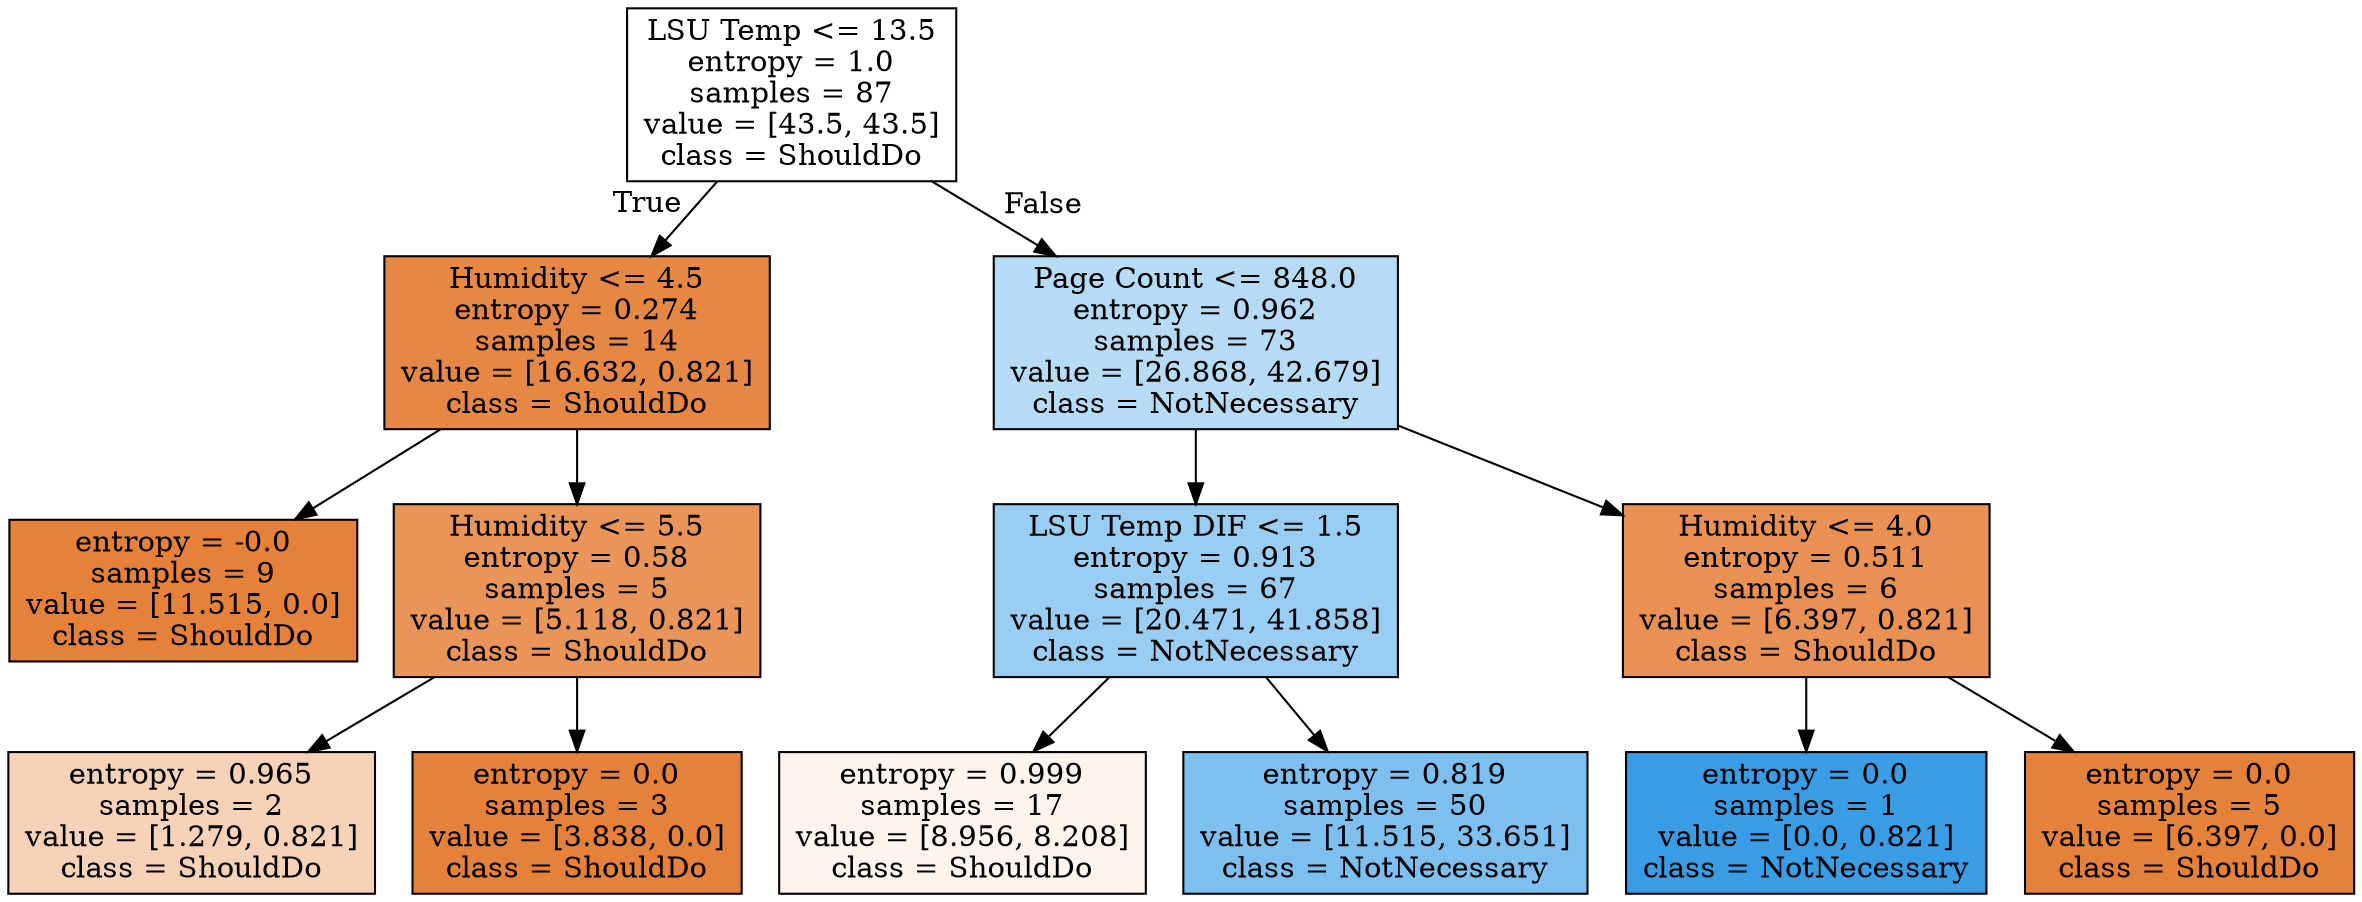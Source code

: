 digraph Tree {
node [shape=box, style="filled", color="black"] ;
0 [label="LSU Temp <= 13.5\nentropy = 1.0\nsamples = 87\nvalue = [43.5, 43.5]\nclass = ShouldDo", fillcolor="#ffffff"] ;
1 [label="Humidity <= 4.5\nentropy = 0.274\nsamples = 14\nvalue = [16.632, 0.821]\nclass = ShouldDo", fillcolor="#e68743"] ;
0 -> 1 [labeldistance=2.5, labelangle=45, headlabel="True"] ;
2 [label="entropy = -0.0\nsamples = 9\nvalue = [11.515, 0.0]\nclass = ShouldDo", fillcolor="#e58139"] ;
1 -> 2 ;
3 [label="Humidity <= 5.5\nentropy = 0.58\nsamples = 5\nvalue = [5.118, 0.821]\nclass = ShouldDo", fillcolor="#e99559"] ;
1 -> 3 ;
4 [label="entropy = 0.965\nsamples = 2\nvalue = [1.279, 0.821]\nclass = ShouldDo", fillcolor="#f6d2b8"] ;
3 -> 4 ;
5 [label="entropy = 0.0\nsamples = 3\nvalue = [3.838, 0.0]\nclass = ShouldDo", fillcolor="#e58139"] ;
3 -> 5 ;
6 [label="Page Count <= 848.0\nentropy = 0.962\nsamples = 73\nvalue = [26.868, 42.679]\nclass = NotNecessary", fillcolor="#b6dbf5"] ;
0 -> 6 [labeldistance=2.5, labelangle=-45, headlabel="False"] ;
7 [label="LSU Temp DIF <= 1.5\nentropy = 0.913\nsamples = 67\nvalue = [20.471, 41.858]\nclass = NotNecessary", fillcolor="#9acdf2"] ;
6 -> 7 ;
8 [label="entropy = 0.999\nsamples = 17\nvalue = [8.956, 8.208]\nclass = ShouldDo", fillcolor="#fdf4ee"] ;
7 -> 8 ;
9 [label="entropy = 0.819\nsamples = 50\nvalue = [11.515, 33.651]\nclass = NotNecessary", fillcolor="#7dbfee"] ;
7 -> 9 ;
10 [label="Humidity <= 4.0\nentropy = 0.511\nsamples = 6\nvalue = [6.397, 0.821]\nclass = ShouldDo", fillcolor="#e89152"] ;
6 -> 10 ;
11 [label="entropy = 0.0\nsamples = 1\nvalue = [0.0, 0.821]\nclass = NotNecessary", fillcolor="#399de5"] ;
10 -> 11 ;
12 [label="entropy = 0.0\nsamples = 5\nvalue = [6.397, 0.0]\nclass = ShouldDo", fillcolor="#e58139"] ;
10 -> 12 ;
}